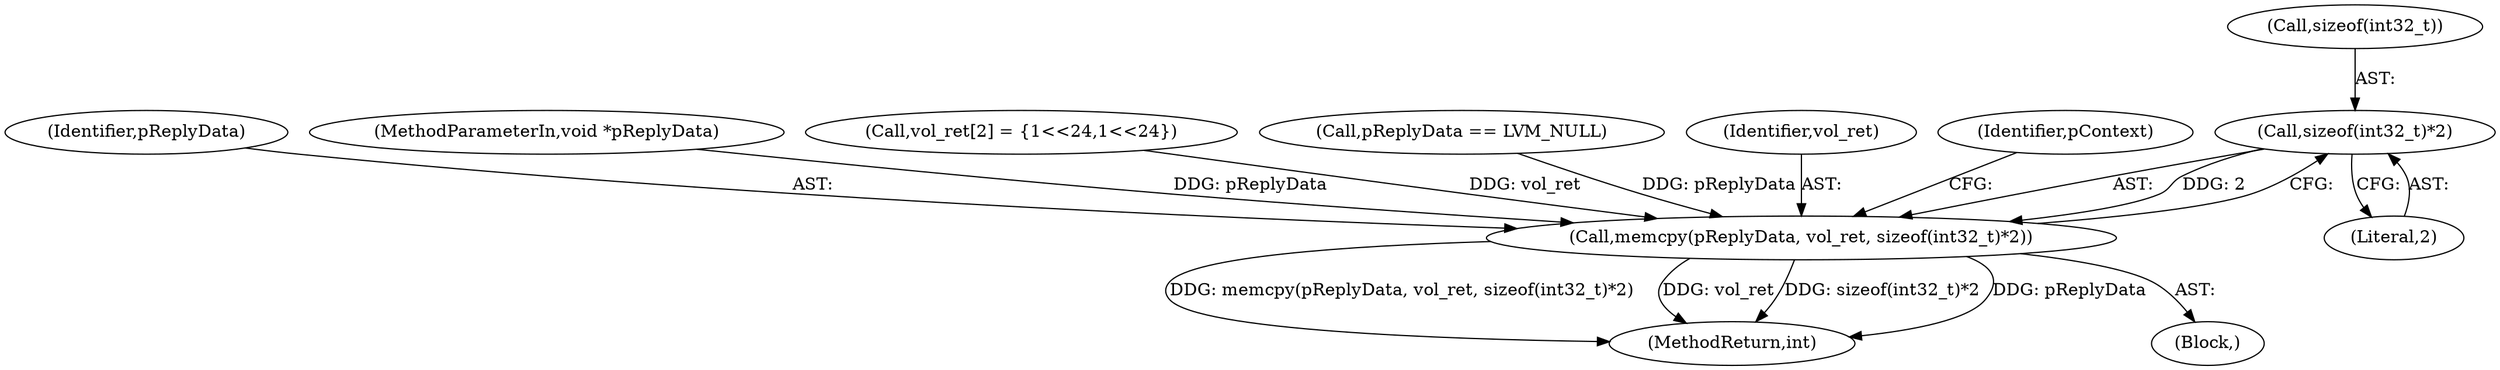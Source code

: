 digraph "0_Android_aeea52da00d210587fb3ed895de3d5f2e0264c88_4@API" {
"1001360" [label="(Call,sizeof(int32_t)*2)"];
"1001357" [label="(Call,memcpy(pReplyData, vol_ret, sizeof(int32_t)*2))"];
"1001424" [label="(MethodReturn,int)"];
"1001357" [label="(Call,memcpy(pReplyData, vol_ret, sizeof(int32_t)*2))"];
"1001360" [label="(Call,sizeof(int32_t)*2)"];
"1001358" [label="(Identifier,pReplyData)"];
"1001361" [label="(Call,sizeof(int32_t))"];
"1000114" [label="(MethodParameterIn,void *pReplyData)"];
"1001269" [label="(Call,vol_ret[2] = {1<<24,1<<24})"];
"1001261" [label="(Block,)"];
"1001281" [label="(Call,pReplyData == LVM_NULL)"];
"1001359" [label="(Identifier,vol_ret)"];
"1001363" [label="(Literal,2)"];
"1001365" [label="(Identifier,pContext)"];
"1001360" -> "1001357"  [label="AST: "];
"1001360" -> "1001363"  [label="CFG: "];
"1001361" -> "1001360"  [label="AST: "];
"1001363" -> "1001360"  [label="AST: "];
"1001357" -> "1001360"  [label="CFG: "];
"1001360" -> "1001357"  [label="DDG: 2"];
"1001357" -> "1001261"  [label="AST: "];
"1001358" -> "1001357"  [label="AST: "];
"1001359" -> "1001357"  [label="AST: "];
"1001365" -> "1001357"  [label="CFG: "];
"1001357" -> "1001424"  [label="DDG: memcpy(pReplyData, vol_ret, sizeof(int32_t)*2)"];
"1001357" -> "1001424"  [label="DDG: vol_ret"];
"1001357" -> "1001424"  [label="DDG: sizeof(int32_t)*2"];
"1001357" -> "1001424"  [label="DDG: pReplyData"];
"1001281" -> "1001357"  [label="DDG: pReplyData"];
"1000114" -> "1001357"  [label="DDG: pReplyData"];
"1001269" -> "1001357"  [label="DDG: vol_ret"];
}
